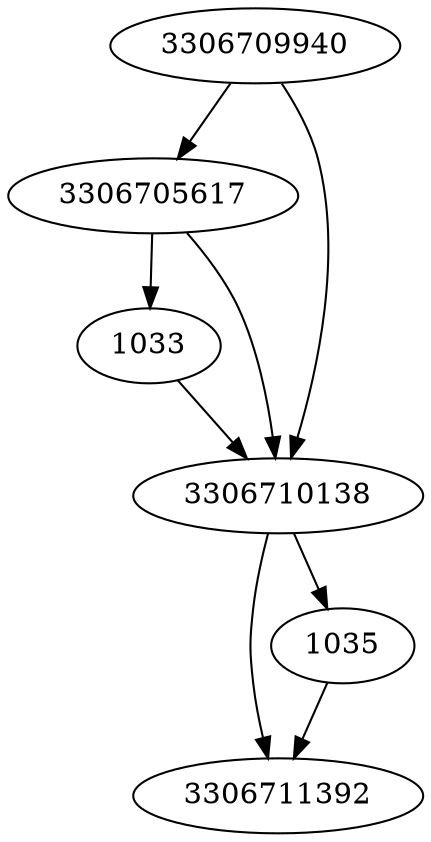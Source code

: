 strict digraph  {
3306711392;
1033;
1035;
3306705617;
3306709940;
3306710138;
1033 -> 3306710138;
1035 -> 3306711392;
3306705617 -> 3306710138;
3306705617 -> 1033;
3306709940 -> 3306710138;
3306709940 -> 3306705617;
3306710138 -> 3306711392;
3306710138 -> 1035;
}

